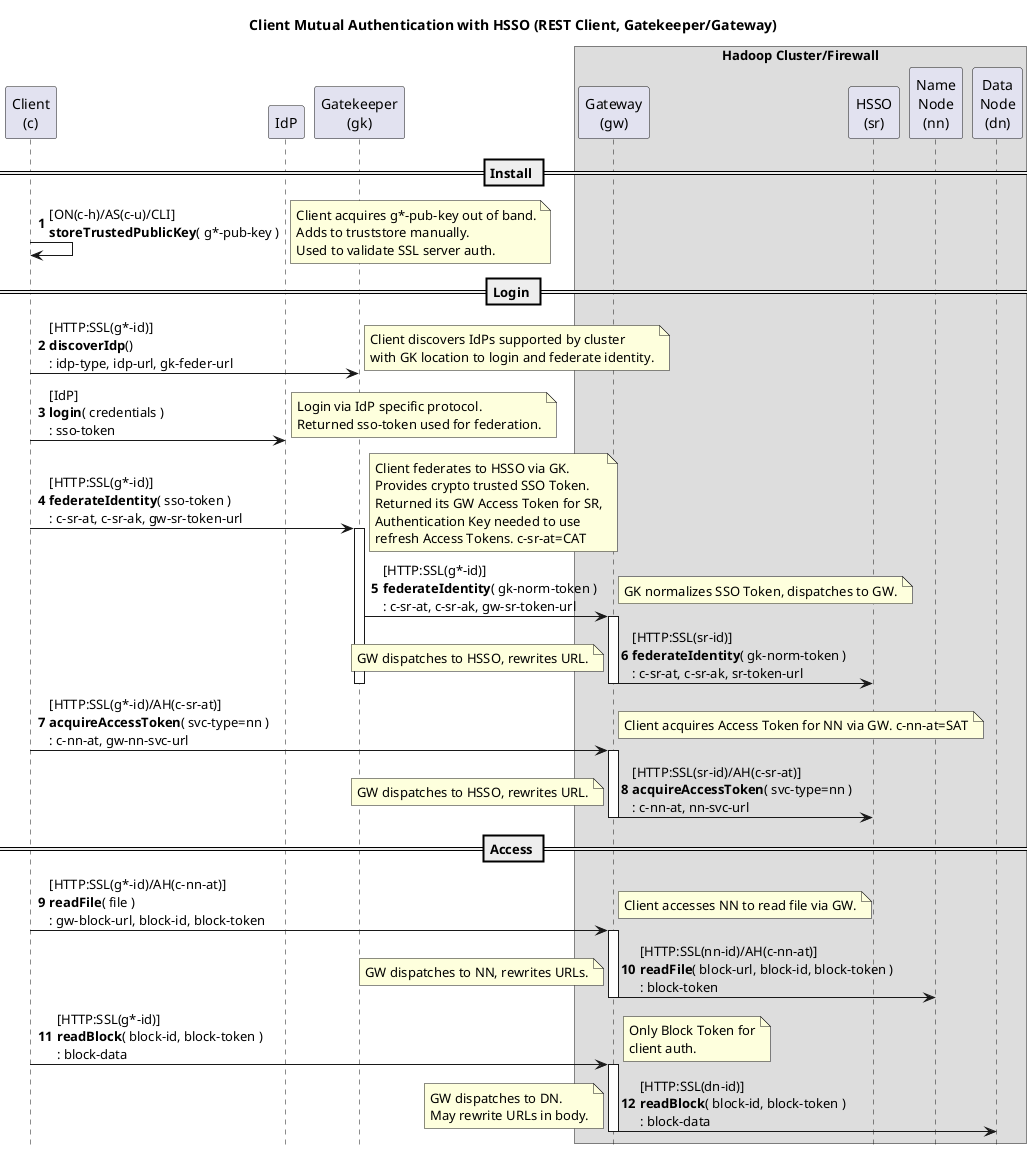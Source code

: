 @startuml
title Client Mutual Authentication with HSSO (REST Client, Gatekeeper/Gateway)
autonumber
hide footbox

participant "Client\n(c)" as C
participant "IdP" as IDP
participant "Gatekeeper\n(gk)" as GK
box "Hadoop Cluster/Firewall"
  participant "Gateway\n(gw)" as GW
  participant "HSSO\n(sr)" as SR
  participant "Name\nNode\n(nn)" as NN
  participant "Data\nNode\n(dn)" as DN
end box

== Install ==

C->C: [ON(c-h)/AS(c-u)/CLI]\n<b>storeTrustedPublicKey</b>( g*-pub-key )
  note right: Client acquires g*-pub-key out of band.\nAdds to truststore manually.\nUsed to validate SSL server auth.

== Login ==

C->GK: [HTTP:SSL(g*-id)]\n<b>discoverIdp</b>()\n: idp-type, idp-url, gk-feder-url
  note right: Client discovers IdPs supported by cluster\nwith GK location to login and federate identity.

C->IDP: [IdP]\n<b>login</b>( credentials )\n: sso-token
  note right: Login via IdP specific protocol.\nReturned sso-token used for federation.

C->GK: [HTTP:SSL(g*-id)]\n<b>federateIdentity</b>( sso-token )\n: c-sr-at, c-sr-ak, gw-sr-token-url
  note right: Client federates to HSSO via GK.\nProvides crypto trusted SSO Token.\nReturned its GW Access Token for SR,\nAuthentication Key needed to use\nrefresh Access Tokens. c-sr-at=CAT
  activate GK
  GK->GW: [HTTP:SSL(g*-id)]\n<b>federateIdentity</b>( gk-norm-token )\n: c-sr-at, c-sr-ak, gw-sr-token-url
    note right: GK normalizes SSO Token, dispatches to GW.
    activate GW
    GW->SR: [HTTP:SSL(sr-id)]\n<b>federateIdentity</b>( gk-norm-token )\n: c-sr-at, c-sr-ak, sr-token-url
    note left: GW dispatches to HSSO, rewrites URL.
    deactivate GW
  deactivate GK

C->GW: [HTTP:SSL(g*-id)/AH(c-sr-at)]\n<b>acquireAccessToken</b>( svc-type=nn )\n: c-nn-at, gw-nn-svc-url
  note right: Client acquires Access Token for NN via GW. c-nn-at=SAT
  activate GW
  GW->SR: [HTTP:SSL(sr-id)/AH(c-sr-at)]\n<b>acquireAccessToken</b>( svc-type=nn )\n: c-nn-at, nn-svc-url
  note left: GW dispatches to HSSO, rewrites URL.
  deactivate GW

== Access ==

C->GW: [HTTP:SSL(g*-id)/AH(c-nn-at)]\n<b>readFile</b>( file )\n: gw-block-url, block-id, block-token
  note right: Client accesses NN to read file via GW.
  activate GW
  GW->NN: [HTTP:SSL(nn-id)/AH(c-nn-at)]\n<b>readFile</b>( block-url, block-id, block-token )\n: block-token
  note left: GW dispatches to NN, rewrites URLs.
  deactivate GW

C->GW: [HTTP:SSL(g*-id)]\n<b>readBlock</b>( block-id, block-token )\n: block-data
  note right: Only Block Token for\nclient auth.
  activate GW
  GW->DN: [HTTP:SSL(dn-id)]\n<b>readBlock</b>( block-id, block-token )\n: block-data
  note left: GW dispatches to DN.\nMay rewrite URLs in body.
  deactivate GW

@enduml
